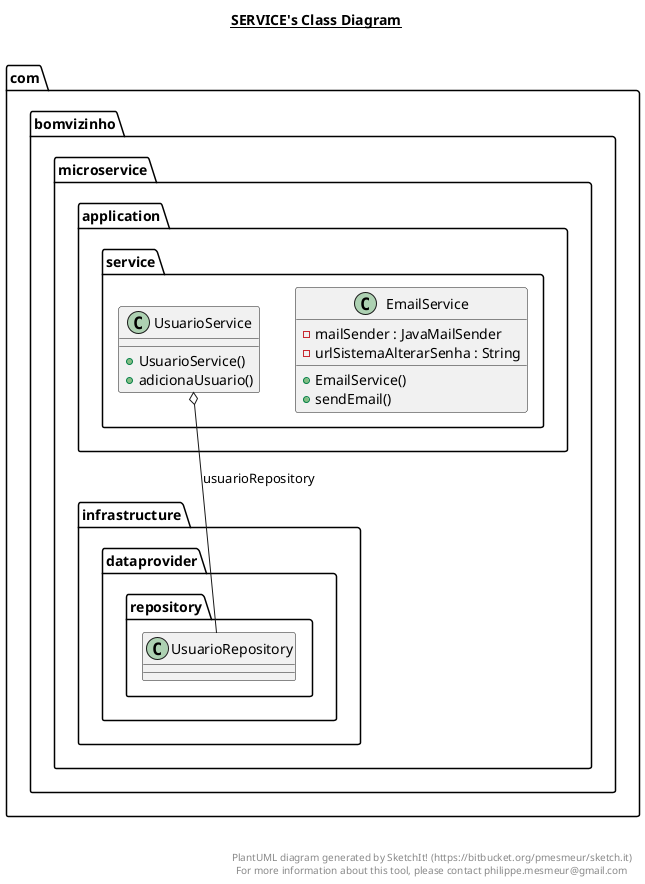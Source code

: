 @startuml

title __SERVICE's Class Diagram__\n

  namespace com.bomvizinho.microservice {
    namespace application.service {
      class com.bomvizinho.microservice.application.service.EmailService {
          - mailSender : JavaMailSender
          - urlSistemaAlterarSenha : String
          + EmailService()
          + sendEmail()
      }
    }
  }
  

  namespace com.bomvizinho.microservice {
    namespace application.service {
      class com.bomvizinho.microservice.application.service.UsuarioService {
          + UsuarioService()
          + adicionaUsuario()
      }
    }
  }
  

  com.bomvizinho.microservice.application.service.UsuarioService o-- com.bomvizinho.microservice.infrastructure.dataprovider.repository.UsuarioRepository : usuarioRepository


right footer


PlantUML diagram generated by SketchIt! (https://bitbucket.org/pmesmeur/sketch.it)
For more information about this tool, please contact philippe.mesmeur@gmail.com
endfooter

@enduml
